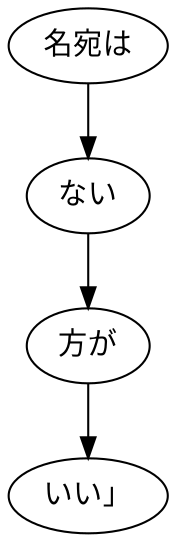 digraph graph2887 {
	node0 [label="名宛は"];
	node1 [label="ない"];
	node2 [label="方が"];
	node3 [label="いい」"];
	node0 -> node1;
	node1 -> node2;
	node2 -> node3;
}
